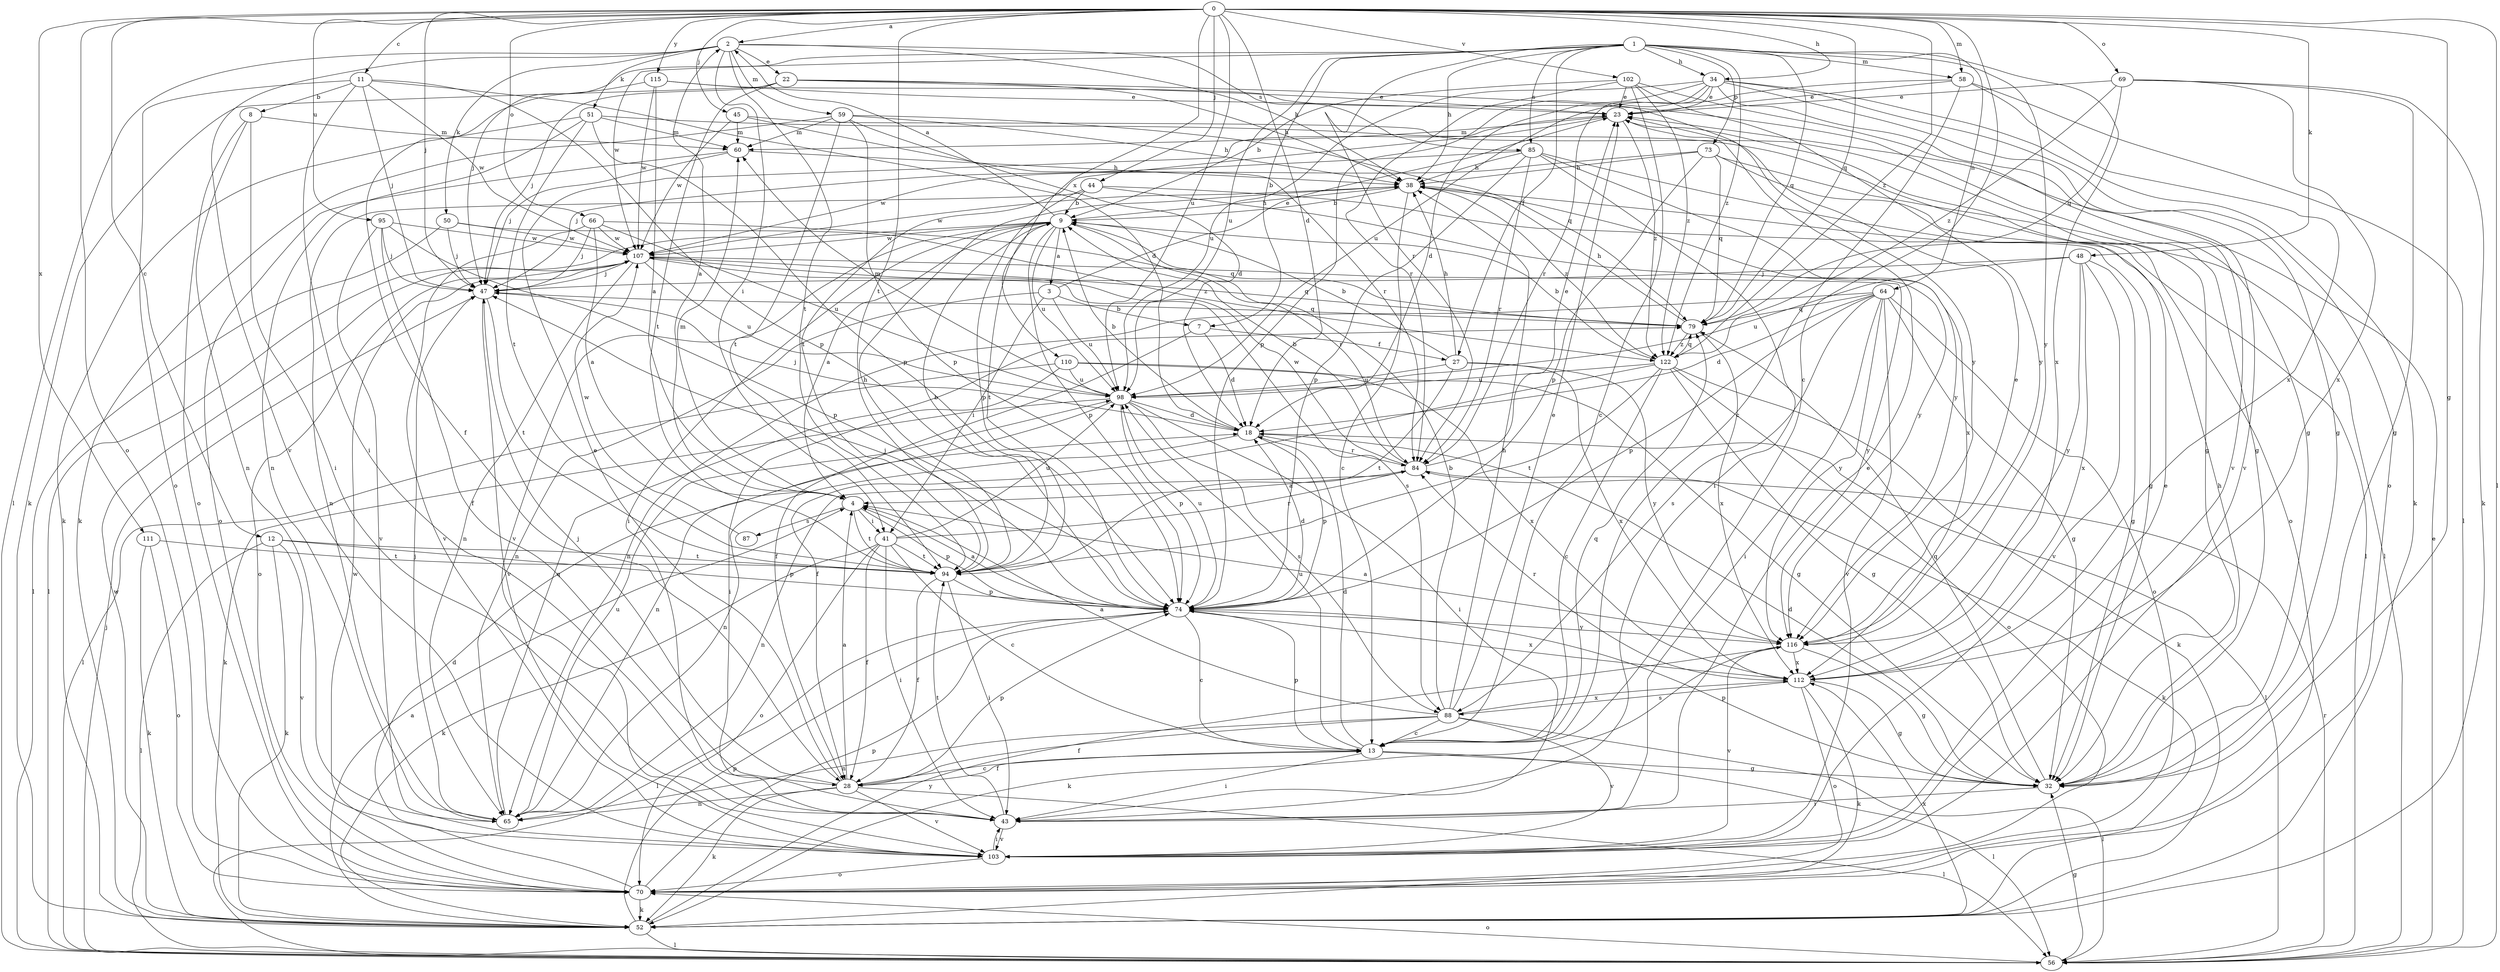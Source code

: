 strict digraph  {
0;
1;
2;
3;
4;
7;
8;
9;
11;
12;
13;
18;
22;
23;
27;
28;
32;
34;
38;
41;
43;
44;
45;
47;
48;
50;
51;
52;
56;
58;
59;
60;
64;
65;
66;
69;
70;
73;
74;
79;
84;
85;
87;
88;
94;
95;
98;
102;
103;
107;
110;
111;
112;
115;
116;
122;
0 -> 2  [label=a];
0 -> 11  [label=c];
0 -> 12  [label=c];
0 -> 13  [label=c];
0 -> 18  [label=d];
0 -> 32  [label=g];
0 -> 34  [label=h];
0 -> 44  [label=j];
0 -> 45  [label=j];
0 -> 47  [label=j];
0 -> 48  [label=k];
0 -> 56  [label=l];
0 -> 58  [label=m];
0 -> 66  [label=o];
0 -> 69  [label=o];
0 -> 70  [label=o];
0 -> 79  [label=q];
0 -> 94  [label=t];
0 -> 95  [label=u];
0 -> 98  [label=u];
0 -> 102  [label=v];
0 -> 110  [label=x];
0 -> 111  [label=x];
0 -> 115  [label=y];
0 -> 122  [label=z];
1 -> 7  [label=b];
1 -> 27  [label=f];
1 -> 34  [label=h];
1 -> 38  [label=h];
1 -> 47  [label=j];
1 -> 58  [label=m];
1 -> 64  [label=n];
1 -> 73  [label=p];
1 -> 79  [label=q];
1 -> 84  [label=r];
1 -> 85  [label=s];
1 -> 98  [label=u];
1 -> 107  [label=w];
1 -> 112  [label=x];
1 -> 116  [label=y];
1 -> 122  [label=z];
2 -> 22  [label=e];
2 -> 38  [label=h];
2 -> 41  [label=i];
2 -> 50  [label=k];
2 -> 51  [label=k];
2 -> 56  [label=l];
2 -> 59  [label=m];
2 -> 85  [label=s];
2 -> 94  [label=t];
2 -> 103  [label=v];
3 -> 7  [label=b];
3 -> 23  [label=e];
3 -> 41  [label=i];
3 -> 65  [label=n];
3 -> 98  [label=u];
4 -> 2  [label=a];
4 -> 41  [label=i];
4 -> 60  [label=m];
4 -> 74  [label=p];
4 -> 87  [label=s];
4 -> 94  [label=t];
7 -> 18  [label=d];
7 -> 27  [label=f];
7 -> 28  [label=f];
8 -> 43  [label=i];
8 -> 60  [label=m];
8 -> 65  [label=n];
8 -> 70  [label=o];
9 -> 2  [label=a];
9 -> 3  [label=a];
9 -> 4  [label=a];
9 -> 38  [label=h];
9 -> 43  [label=i];
9 -> 56  [label=l];
9 -> 74  [label=p];
9 -> 84  [label=r];
9 -> 94  [label=t];
9 -> 98  [label=u];
9 -> 103  [label=v];
9 -> 107  [label=w];
11 -> 8  [label=b];
11 -> 18  [label=d];
11 -> 43  [label=i];
11 -> 47  [label=j];
11 -> 70  [label=o];
11 -> 74  [label=p];
11 -> 107  [label=w];
12 -> 52  [label=k];
12 -> 56  [label=l];
12 -> 74  [label=p];
12 -> 94  [label=t];
12 -> 103  [label=v];
13 -> 18  [label=d];
13 -> 28  [label=f];
13 -> 32  [label=g];
13 -> 43  [label=i];
13 -> 56  [label=l];
13 -> 74  [label=p];
13 -> 79  [label=q];
13 -> 98  [label=u];
18 -> 9  [label=b];
18 -> 47  [label=j];
18 -> 56  [label=l];
18 -> 65  [label=n];
18 -> 74  [label=p];
18 -> 84  [label=r];
22 -> 23  [label=e];
22 -> 38  [label=h];
22 -> 47  [label=j];
22 -> 52  [label=k];
22 -> 94  [label=t];
22 -> 116  [label=y];
23 -> 60  [label=m];
23 -> 94  [label=t];
23 -> 122  [label=z];
27 -> 9  [label=b];
27 -> 38  [label=h];
27 -> 94  [label=t];
27 -> 98  [label=u];
27 -> 112  [label=x];
27 -> 116  [label=y];
28 -> 4  [label=a];
28 -> 13  [label=c];
28 -> 23  [label=e];
28 -> 47  [label=j];
28 -> 52  [label=k];
28 -> 56  [label=l];
28 -> 65  [label=n];
28 -> 74  [label=p];
28 -> 103  [label=v];
32 -> 18  [label=d];
32 -> 38  [label=h];
32 -> 43  [label=i];
32 -> 74  [label=p];
32 -> 79  [label=q];
34 -> 18  [label=d];
34 -> 23  [label=e];
34 -> 32  [label=g];
34 -> 52  [label=k];
34 -> 70  [label=o];
34 -> 74  [label=p];
34 -> 84  [label=r];
34 -> 98  [label=u];
34 -> 103  [label=v];
38 -> 9  [label=b];
38 -> 13  [label=c];
38 -> 107  [label=w];
38 -> 112  [label=x];
38 -> 122  [label=z];
41 -> 13  [label=c];
41 -> 28  [label=f];
41 -> 43  [label=i];
41 -> 52  [label=k];
41 -> 70  [label=o];
41 -> 84  [label=r];
41 -> 94  [label=t];
41 -> 98  [label=u];
43 -> 23  [label=e];
43 -> 94  [label=t];
43 -> 103  [label=v];
44 -> 9  [label=b];
44 -> 32  [label=g];
44 -> 65  [label=n];
44 -> 74  [label=p];
44 -> 116  [label=y];
45 -> 32  [label=g];
45 -> 60  [label=m];
45 -> 84  [label=r];
45 -> 107  [label=w];
47 -> 79  [label=q];
47 -> 94  [label=t];
47 -> 103  [label=v];
48 -> 32  [label=g];
48 -> 47  [label=j];
48 -> 98  [label=u];
48 -> 103  [label=v];
48 -> 112  [label=x];
48 -> 116  [label=y];
50 -> 47  [label=j];
50 -> 56  [label=l];
50 -> 107  [label=w];
50 -> 122  [label=z];
51 -> 32  [label=g];
51 -> 52  [label=k];
51 -> 60  [label=m];
51 -> 65  [label=n];
51 -> 74  [label=p];
51 -> 94  [label=t];
52 -> 4  [label=a];
52 -> 56  [label=l];
52 -> 74  [label=p];
52 -> 107  [label=w];
52 -> 112  [label=x];
52 -> 116  [label=y];
56 -> 23  [label=e];
56 -> 32  [label=g];
56 -> 47  [label=j];
56 -> 70  [label=o];
56 -> 84  [label=r];
58 -> 13  [label=c];
58 -> 23  [label=e];
58 -> 56  [label=l];
58 -> 98  [label=u];
58 -> 112  [label=x];
59 -> 18  [label=d];
59 -> 38  [label=h];
59 -> 52  [label=k];
59 -> 60  [label=m];
59 -> 74  [label=p];
59 -> 79  [label=q];
59 -> 94  [label=t];
60 -> 38  [label=h];
60 -> 47  [label=j];
60 -> 70  [label=o];
64 -> 18  [label=d];
64 -> 32  [label=g];
64 -> 43  [label=i];
64 -> 65  [label=n];
64 -> 70  [label=o];
64 -> 74  [label=p];
64 -> 79  [label=q];
64 -> 88  [label=s];
64 -> 103  [label=v];
64 -> 116  [label=y];
65 -> 47  [label=j];
65 -> 79  [label=q];
65 -> 98  [label=u];
66 -> 4  [label=a];
66 -> 47  [label=j];
66 -> 79  [label=q];
66 -> 98  [label=u];
66 -> 103  [label=v];
66 -> 107  [label=w];
69 -> 23  [label=e];
69 -> 32  [label=g];
69 -> 52  [label=k];
69 -> 79  [label=q];
69 -> 112  [label=x];
69 -> 122  [label=z];
70 -> 18  [label=d];
70 -> 52  [label=k];
70 -> 74  [label=p];
70 -> 107  [label=w];
73 -> 38  [label=h];
73 -> 56  [label=l];
73 -> 70  [label=o];
73 -> 74  [label=p];
73 -> 79  [label=q];
73 -> 107  [label=w];
74 -> 4  [label=a];
74 -> 13  [label=c];
74 -> 18  [label=d];
74 -> 47  [label=j];
74 -> 56  [label=l];
74 -> 98  [label=u];
74 -> 112  [label=x];
74 -> 116  [label=y];
79 -> 38  [label=h];
79 -> 112  [label=x];
79 -> 122  [label=z];
84 -> 4  [label=a];
84 -> 9  [label=b];
84 -> 23  [label=e];
84 -> 52  [label=k];
84 -> 65  [label=n];
84 -> 107  [label=w];
85 -> 38  [label=h];
85 -> 43  [label=i];
85 -> 47  [label=j];
85 -> 56  [label=l];
85 -> 74  [label=p];
85 -> 84  [label=r];
85 -> 116  [label=y];
87 -> 107  [label=w];
88 -> 4  [label=a];
88 -> 9  [label=b];
88 -> 13  [label=c];
88 -> 23  [label=e];
88 -> 28  [label=f];
88 -> 38  [label=h];
88 -> 56  [label=l];
88 -> 65  [label=n];
88 -> 103  [label=v];
88 -> 112  [label=x];
94 -> 9  [label=b];
94 -> 28  [label=f];
94 -> 38  [label=h];
94 -> 43  [label=i];
94 -> 74  [label=p];
95 -> 28  [label=f];
95 -> 47  [label=j];
95 -> 74  [label=p];
95 -> 103  [label=v];
95 -> 107  [label=w];
98 -> 18  [label=d];
98 -> 43  [label=i];
98 -> 52  [label=k];
98 -> 60  [label=m];
98 -> 65  [label=n];
98 -> 74  [label=p];
98 -> 88  [label=s];
102 -> 9  [label=b];
102 -> 13  [label=c];
102 -> 23  [label=e];
102 -> 84  [label=r];
102 -> 103  [label=v];
102 -> 116  [label=y];
102 -> 122  [label=z];
103 -> 23  [label=e];
103 -> 43  [label=i];
103 -> 70  [label=o];
107 -> 47  [label=j];
107 -> 65  [label=n];
107 -> 70  [label=o];
107 -> 79  [label=q];
107 -> 88  [label=s];
107 -> 98  [label=u];
107 -> 116  [label=y];
110 -> 32  [label=g];
110 -> 43  [label=i];
110 -> 56  [label=l];
110 -> 98  [label=u];
110 -> 112  [label=x];
111 -> 52  [label=k];
111 -> 70  [label=o];
111 -> 94  [label=t];
112 -> 32  [label=g];
112 -> 52  [label=k];
112 -> 70  [label=o];
112 -> 84  [label=r];
112 -> 88  [label=s];
115 -> 4  [label=a];
115 -> 23  [label=e];
115 -> 28  [label=f];
115 -> 32  [label=g];
115 -> 107  [label=w];
116 -> 4  [label=a];
116 -> 23  [label=e];
116 -> 32  [label=g];
116 -> 52  [label=k];
116 -> 103  [label=v];
116 -> 112  [label=x];
122 -> 9  [label=b];
122 -> 13  [label=c];
122 -> 28  [label=f];
122 -> 32  [label=g];
122 -> 52  [label=k];
122 -> 70  [label=o];
122 -> 79  [label=q];
122 -> 94  [label=t];
122 -> 98  [label=u];
}
